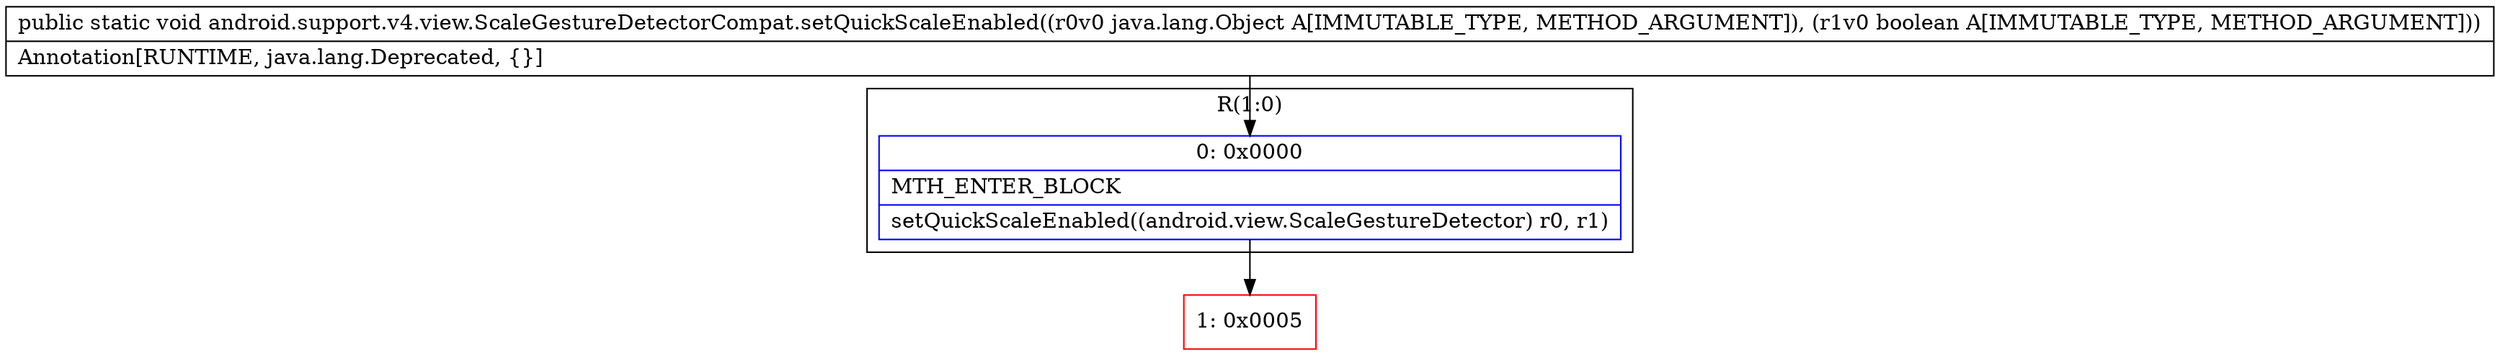 digraph "CFG forandroid.support.v4.view.ScaleGestureDetectorCompat.setQuickScaleEnabled(Ljava\/lang\/Object;Z)V" {
subgraph cluster_Region_114713128 {
label = "R(1:0)";
node [shape=record,color=blue];
Node_0 [shape=record,label="{0\:\ 0x0000|MTH_ENTER_BLOCK\l|setQuickScaleEnabled((android.view.ScaleGestureDetector) r0, r1)\l}"];
}
Node_1 [shape=record,color=red,label="{1\:\ 0x0005}"];
MethodNode[shape=record,label="{public static void android.support.v4.view.ScaleGestureDetectorCompat.setQuickScaleEnabled((r0v0 java.lang.Object A[IMMUTABLE_TYPE, METHOD_ARGUMENT]), (r1v0 boolean A[IMMUTABLE_TYPE, METHOD_ARGUMENT]))  | Annotation[RUNTIME, java.lang.Deprecated, \{\}]\l}"];
MethodNode -> Node_0;
Node_0 -> Node_1;
}

